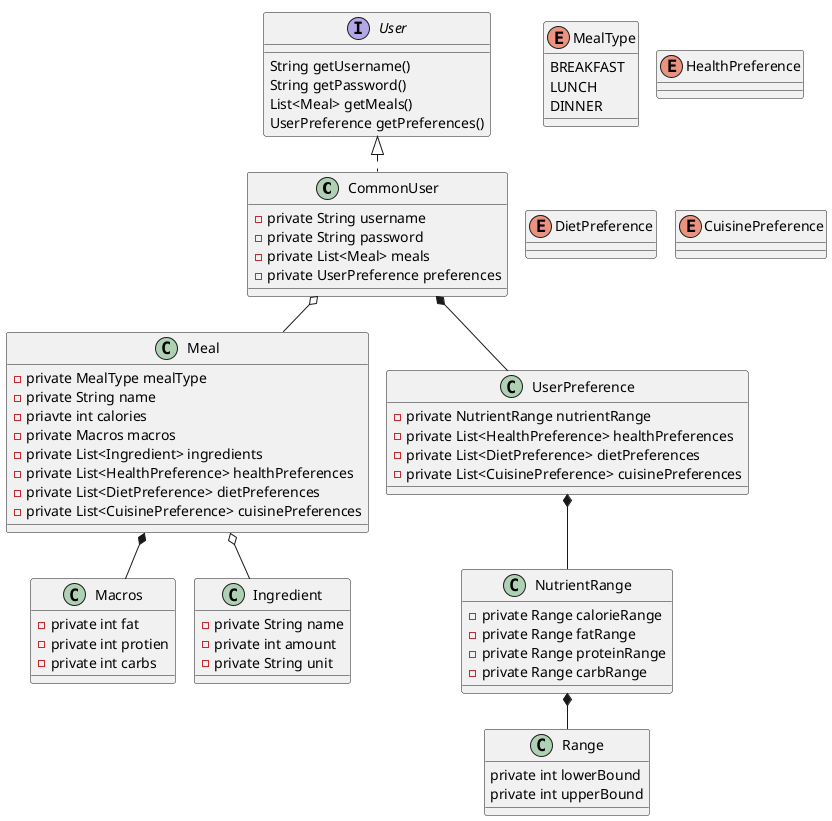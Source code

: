 @startuml
!pragma layout smetana
'https://plantuml.com/class-diagram
CommonUser o-- Meal
CommonUser *-- UserPreference
Meal *-- Macros
Meal o-- Ingredient
UserPreference *-- NutrientRange
NutrientRange *-- Range

interface User {
    String getUsername()
    String getPassword()
    List<Meal> getMeals()
    UserPreference getPreferences()
}

class CommonUser implements User {
- private String username
- private String password
- private List<Meal> meals
- private UserPreference preferences
}

class Meal {
- private MealType mealType
- private String name
- priavte int calories
- private Macros macros
- private List<Ingredient> ingredients
- private List<HealthPreference> healthPreferences
- private List<DietPreference> dietPreferences
- private List<CuisinePreference> cuisinePreferences
}

class UserPreference {
- private NutrientRange nutrientRange
- private List<HealthPreference> healthPreferences
- private List<DietPreference> dietPreferences
- private List<CuisinePreference> cuisinePreferences
}

class Macros {
- private int fat
- private int protien
- private int carbs
}

class NutrientRange {
- private Range calorieRange
- private Range fatRange
- private Range proteinRange
- private Range carbRange
}

class Ingredient {
- private String name
- private int amount
- private String unit
}

class Range {
    private int lowerBound
    private int upperBound
}

enum MealType {
BREAKFAST
LUNCH
DINNER
}

enum HealthPreference {}

enum DietPreference {}

enum CuisinePreference{}


@enduml